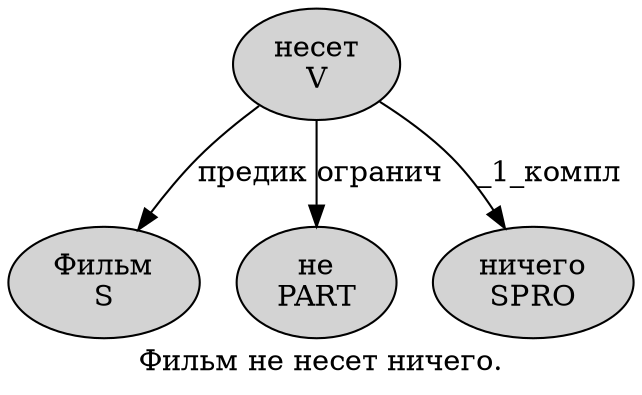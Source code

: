 digraph SENTENCE_3107 {
	graph [label="Фильм не несет ничего."]
	node [style=filled]
		0 [label="Фильм
S" color="" fillcolor=lightgray penwidth=1 shape=ellipse]
		1 [label="не
PART" color="" fillcolor=lightgray penwidth=1 shape=ellipse]
		2 [label="несет
V" color="" fillcolor=lightgray penwidth=1 shape=ellipse]
		3 [label="ничего
SPRO" color="" fillcolor=lightgray penwidth=1 shape=ellipse]
			2 -> 0 [label="предик"]
			2 -> 1 [label="огранич"]
			2 -> 3 [label="_1_компл"]
}